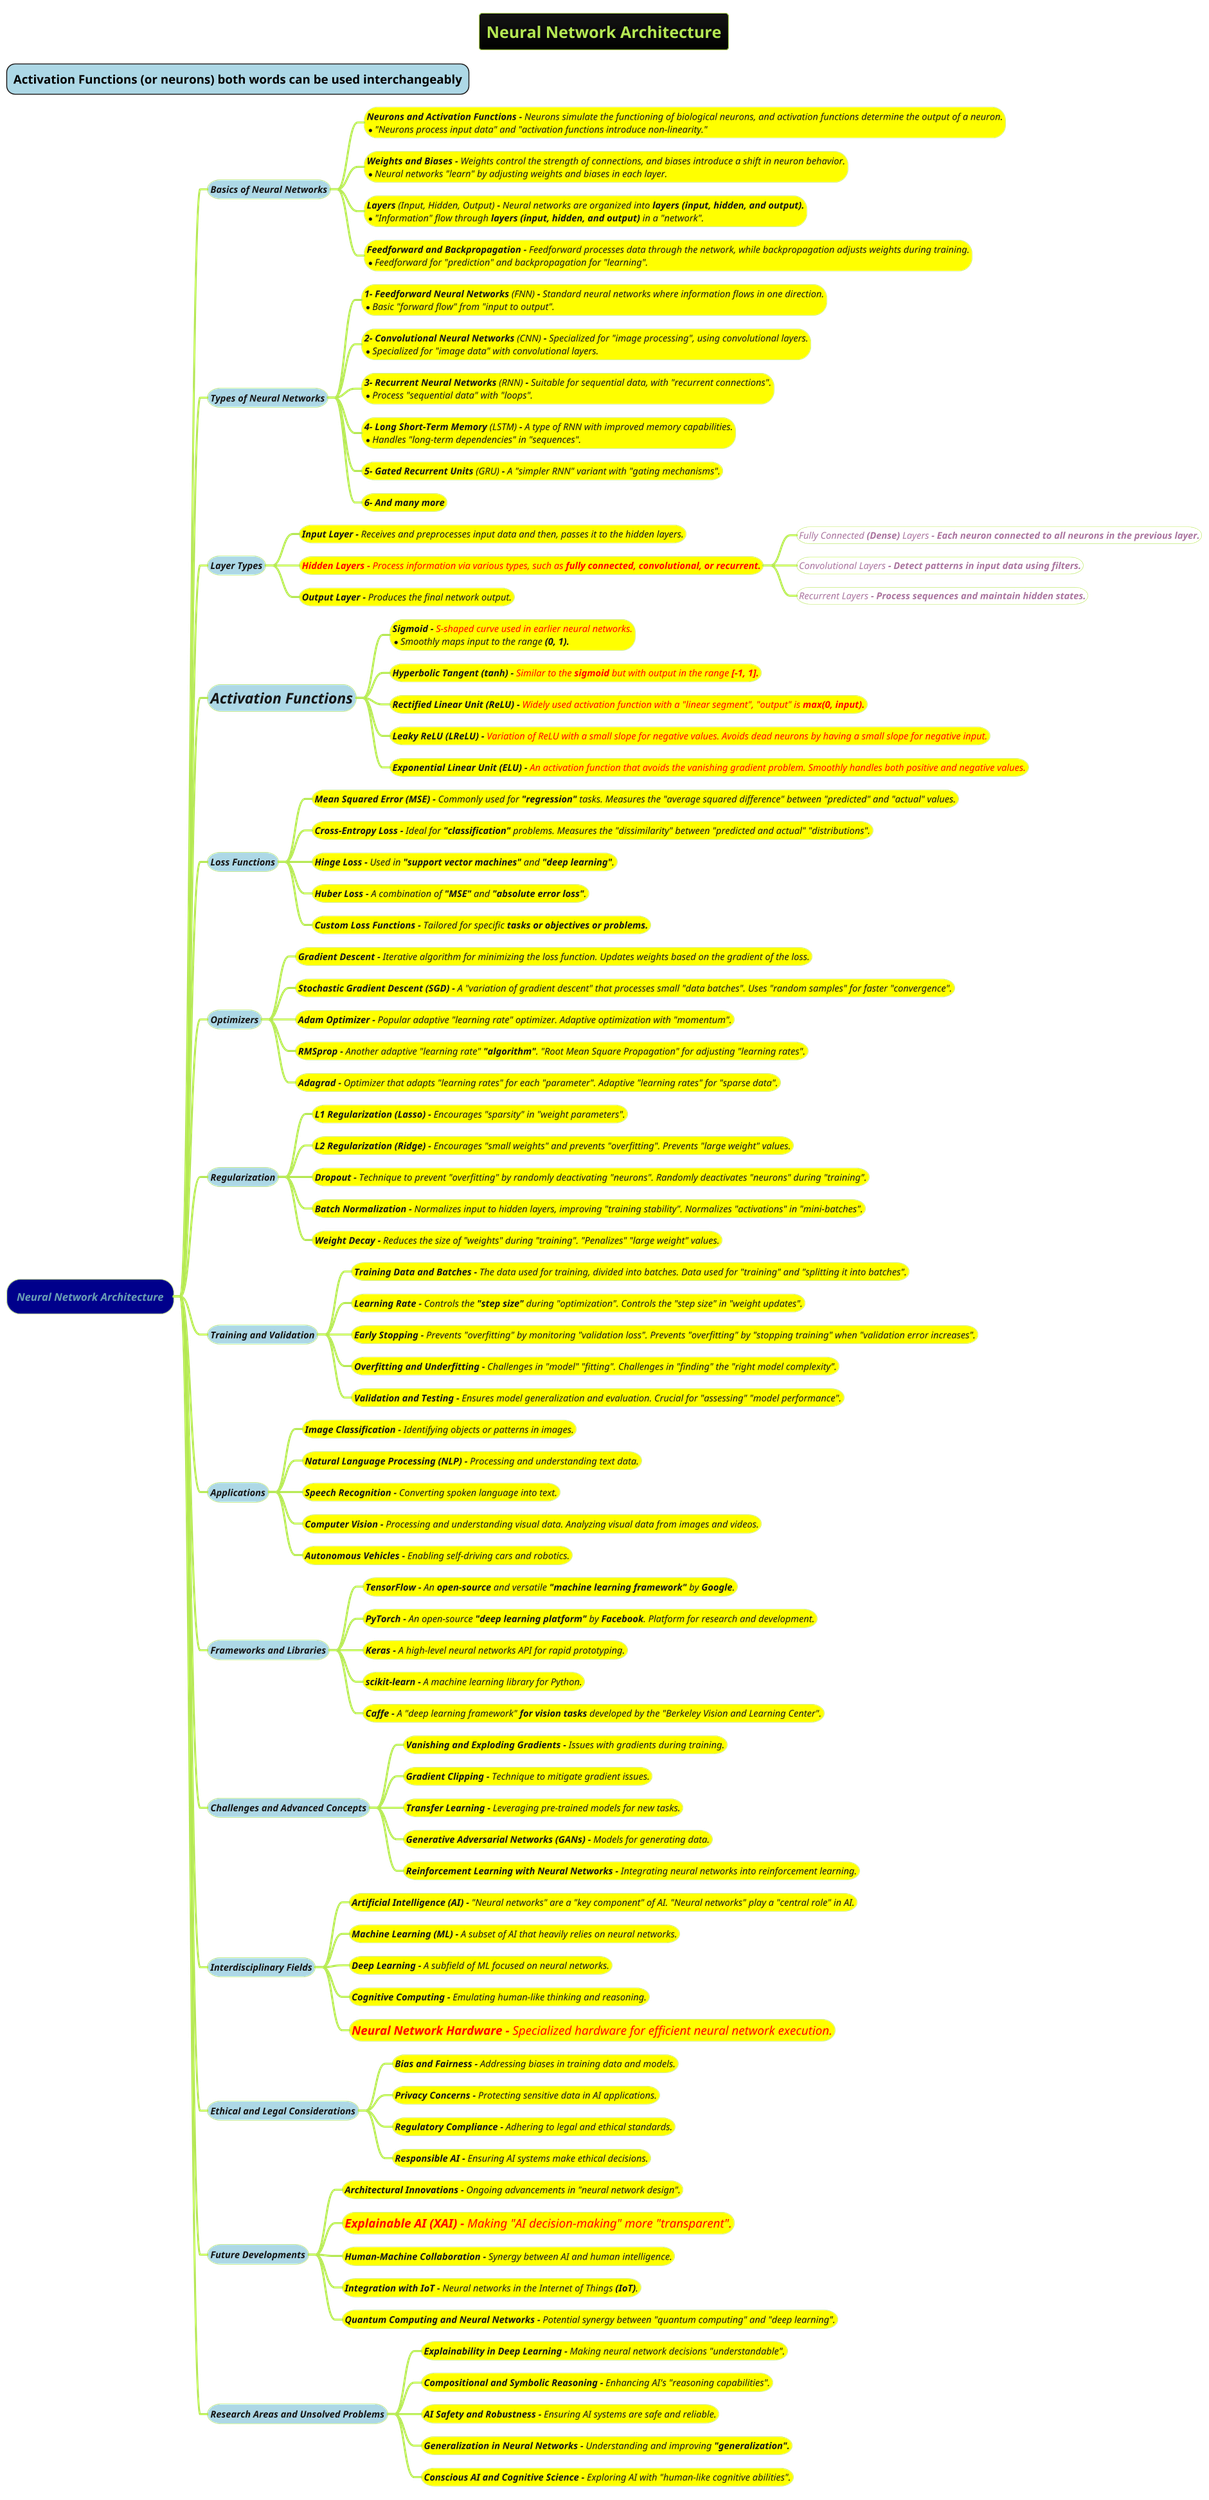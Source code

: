 @startmindmap
title =Neural Network Architecture

*[#lightblue] =Activation Functions (or neurons) both words can be used interchangeably
!theme hacker

*[#darkblue] ====Neural Network Architecture
**[#lightblue] ====Basics of Neural Networks
***[#yellow] ====<size:14>**Neurons and Activation Functions -** Neurons simulate the functioning of biological neurons, and activation functions determine the output of a neuron.\n*<size:14>//"Neurons process input data" and "activation functions introduce non-linearity."//
***[#yellow] ====<size:14>**Weights and Biases -** Weights control the strength of connections, and biases introduce a shift in neuron behavior. \n*<size:14>//Neural networks "learn" by adjusting weights and biases in each layer.//
***[#yellow] ====<size:14>**Layers **(Input, Hidden, Output)** -** Neural networks are organized into **layers (input, hidden, and output).** \n* <size:14>//"Information" flow through **layers (input, hidden, and output)** in a "network".//
***[#yellow] ====<size:14>**Feedforward and Backpropagation -** Feedforward processes data through the network, while backpropagation adjusts weights during training. \n* <size:14>//Feedforward for "prediction" and backpropagation for "learning".//

**[#lightblue] ====<size:14>Types of Neural Networks
***[#yellow] ====<size:14>**1- Feedforward Neural Networks **(FNN)** -** Standard neural networks where information flows in one direction. \n* <size:14>//Basic "forward flow" from "input to output".//
***[#yellow] ====<size:14>**2- Convolutional Neural Networks **(CNN)** -** Specialized for "image processing", using convolutional layers. \n* <size:14>//Specialized for "image data" with convolutional layers.//
***[#yellow] ====<size:14>**3- Recurrent Neural Networks **(RNN)** -** Suitable for sequential data, with "recurrent connections". \n* <size:14>//Process "sequential data" with "loops".//
***[#yellow] ====<size:14>**4- Long Short-Term Memory **(LSTM)** -** A type of RNN with improved memory capabilities. \n* <size:14>//Handles "long-term dependencies" in "sequences".//
***[#yellow] ====<size:14>**5- Gated Recurrent Units **(GRU)** -** A "simpler RNN" variant with "gating mechanisms".
***[#yellow] ====<size:14>**6- And many more**

**[#lightblue] ====Layer Types
***[#yellow] ====<size:14>**Input Layer -** Receives and preprocesses input data and then, passes it to the hidden layers.
***[#yellow] ====<size:14><color #red>**Hidden Layers -** Process information via various types, such as **fully connected, convolutional, or recurrent.**
****[#white] ====<size:14>Fully Connected **(Dense)** Layers **- Each neuron connected to all neurons in the previous layer.**
****[#white] ====<size:14>Convolutional Layers **- Detect patterns in input data using filters.**
****[#white] ====<size:14>Recurrent Layers **- Process sequences and maintain hidden states.**
***[#yellow] ====<size:14>**Output Layer -** Produces the final network output.

**[#lightblue] ====<size:22>Activation Functions
***[#yellow] ====<size:14>**Sigmoid -** <color #red>S-shaped curve used in earlier neural networks. \n* <size:14>//Smoothly maps input to the range **(0, 1).**//
***[#yellow] ====<size:14>**Hyperbolic Tangent (tanh) -** <color #red>Similar to the **sigmoid** but with output in the range **[-1, 1].**
***[#yellow] ====<size:14>**Rectified Linear Unit (ReLU) -** <color #red>Widely used activation function with a "linear segment", "output" is **max(0, input).**
***[#yellow] ====<size:14>**Leaky ReLU (LReLU) -** <color #red>Variation of ReLU with a small slope for negative values. Avoids dead neurons by having a small slope for negative input.
***[#yellow] ====<size:14>**Exponential Linear Unit (ELU) -** <color #red>An activation function that avoids the vanishing gradient problem. Smoothly handles both positive and negative values.

**[#lightblue] ====Loss Functions
***[#yellow] ====<size:14>**Mean Squared Error (MSE) -** Commonly used for **"regression"** tasks. Measures the "average squared difference" between "predicted" and "actual" values.
***[#yellow] ====<size:14>**Cross-Entropy Loss -** Ideal for **"classification"** problems. Measures the "dissimilarity" between "predicted and actual" "distributions".
***[#yellow] ====<size:14>**Hinge Loss -** Used in **"support vector machines"** and **"deep learning"**.
***[#yellow] ====<size:14>**Huber Loss -** A combination of **"MSE"** and **"absolute error loss"**.
***[#yellow] ====<size:14>**Custom Loss Functions -** Tailored for specific **tasks or objectives or problems.**

**[#lightblue] ====Optimizers
***[#yellow] ====<size:14>**Gradient Descent -** Iterative algorithm for minimizing the loss function. Updates weights based on the gradient of the loss.
***[#yellow] ====<size:14>**Stochastic Gradient Descent (SGD) -** A "variation of gradient descent" that processes small "data batches". Uses "random samples" for faster "convergence".
***[#yellow] ====<size:14>**Adam Optimizer -** Popular adaptive "learning rate" optimizer. Adaptive optimization with "momentum".
***[#yellow] ====<size:14>**RMSprop -** Another adaptive "learning rate" **"algorithm"**. "Root Mean Square Propagation" for adjusting "learning rates".
***[#yellow] ====<size:14>**Adagrad -** Optimizer that adapts "learning rates" for each "parameter". Adaptive "learning rates" for "sparse data".

**[#lightblue] ====Regularization
***[#yellow] ====<size:14>**L1 Regularization (Lasso) -** Encourages "sparsity" in "weight parameters".
***[#yellow] ====<size:14>**L2 Regularization (Ridge) -** Encourages "small weights" and prevents "overfitting". Prevents "large weight" values.
***[#yellow] ====<size:14>**Dropout -** Technique to prevent "overfitting" by randomly deactivating "neurons". Randomly deactivates "neurons" during "training".
***[#yellow] ====<size:14>**Batch Normalization -** Normalizes input to hidden layers, improving "training stability". Normalizes "activations" in "mini-batches".
***[#yellow] ====<size:14>**Weight Decay -** Reduces the size of "weights" during "training". "Penalizes" "large weight" values.

**[#lightblue] ====Training and Validation
***[#yellow] ====<size:14>**Training Data and Batches -** The data used for training, divided into batches. Data used for "training" and "splitting it into batches".
***[#yellow] ====<size:14>**Learning Rate -** Controls the **"step size"** during "optimization". Controls the "step size" in "weight updates".
***[#yellow] ====<size:14>**Early Stopping -** Prevents "overfitting" by monitoring "validation loss". Prevents "overfitting" by "stopping training" when "validation error increases".
***[#yellow] ====<size:14>**Overfitting and Underfitting -** Challenges in "model" "fitting". Challenges in "finding" the "right model complexity".
***[#yellow] ====<size:14>**Validation and Testing -** Ensures model generalization and evaluation. Crucial for "assessing" "model performance".

**[#lightblue] ====Applications
***[#yellow] ====<size:14>**Image Classification -** Identifying objects or patterns in images.
***[#yellow] ====<size:14>**Natural Language Processing (NLP) -** Processing and understanding text data.
***[#yellow] ====<size:14>**Speech Recognition -** Converting spoken language into text.
***[#yellow] ====<size:14>**Computer Vision -** Processing and understanding visual data. Analyzing visual data from images and videos.
***[#yellow] ====<size:14>**Autonomous Vehicles -** Enabling self-driving cars and robotics.

**[#lightblue] ====Frameworks and Libraries
***[#yellow] ====<size:14>**TensorFlow -** An **open-source** and versatile **"machine learning framework"** by **Google**.
***[#yellow] ====<size:14>**PyTorch -** An open-source **"deep learning platform"** by **Facebook**. Platform for research and development.
***[#yellow] ====<size:14>**Keras -** A high-level neural networks API for rapid prototyping.
***[#yellow] ====<size:14>**scikit-learn -** A machine learning library for Python.
***[#yellow] ====<size:14>**Caffe -** A "deep learning framework" **for vision tasks** developed by the "Berkeley Vision and Learning Center".

**[#lightblue] ====Challenges and Advanced Concepts
***[#yellow] ====<size:14>**Vanishing and Exploding Gradients -** Issues with gradients during training.
***[#yellow] ====<size:14>**Gradient Clipping -** Technique to mitigate gradient issues.
***[#yellow] ====<size:14>**Transfer Learning -** Leveraging pre-trained models for new tasks.
***[#yellow] ====<size:14>**Generative Adversarial Networks (GANs) -** Models for generating data.
***[#yellow] ====<size:14>**Reinforcement Learning with Neural Networks -** Integrating neural networks into reinforcement learning.

**[#lightblue] ====Interdisciplinary Fields
***[#yellow] ====<size:14>**Artificial Intelligence (AI) -** "Neural networks" are a "key component" of AI. "Neural networks" play a "central role" in AI.
***[#yellow] ====<size:14>**Machine Learning (ML) -** A subset of AI that heavily relies on neural networks.
***[#yellow] ====<size:14>**Deep Learning -** A subfield of ML focused on neural networks.
***[#yellow] ====<size:14>**Cognitive Computing -** Emulating human-like thinking and reasoning.
***[#yellow] ====<size:18><color #red>**Neural Network Hardware -** Specialized hardware for efficient neural network execution.

**[#lightblue] ====Ethical and Legal Considerations
***[#yellow] ====<size:14>**Bias and Fairness -** Addressing biases in training data and models.
***[#yellow] ====<size:14>**Privacy Concerns -** Protecting sensitive data in AI applications.
***[#yellow] ====<size:14>**Regulatory Compliance -** Adhering to legal and ethical standards.
***[#yellow] ====<size:14>**Responsible AI -** Ensuring AI systems make ethical decisions.

**[#lightblue] ====Future Developments
***[#yellow] ====<size:14>**Architectural Innovations -** Ongoing advancements in "neural network design".
***[#yellow] ====<size:18><color #red>**Explainable AI (XAI) -** Making "AI decision-making" more "transparent".
***[#yellow] ====<size:14>**Human-Machine Collaboration -** Synergy between AI and human intelligence.
***[#yellow] ====<size:14>**Integration with IoT -** Neural networks in the Internet of Things **(IoT)**.
***[#yellow] ====<size:14>**Quantum Computing and Neural Networks -** Potential synergy between "quantum computing" and "deep learning".

**[#lightblue] ====Research Areas and Unsolved Problems
***[#yellow] ====<size:14>**Explainability in Deep Learning -** Making neural network decisions "understandable".
***[#yellow] ====<size:14>**Compositional and Symbolic Reasoning -** Enhancing AI's "reasoning capabilities".
***[#yellow] ====<size:14>**AI Safety and Robustness -** Ensuring AI systems are safe and reliable.
***[#yellow] ====<size:14>**Generalization in Neural Networks -** Understanding and improving **"generalization".**
***[#yellow] ====<size:14>**Conscious AI and Cognitive Science -** Exploring AI with "human-like cognitive abilities".
@endmindmap
